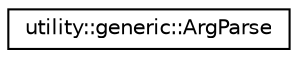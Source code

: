 digraph "Graphical Class Hierarchy"
{
 // LATEX_PDF_SIZE
  edge [fontname="Helvetica",fontsize="10",labelfontname="Helvetica",labelfontsize="10"];
  node [fontname="Helvetica",fontsize="10",shape=record];
  rankdir="LR";
  Node0 [label="utility::generic::ArgParse",height=0.2,width=0.4,color="black", fillcolor="white", style="filled",URL="$classutility_1_1generic_1_1ArgParse.html",tooltip=" "];
}
